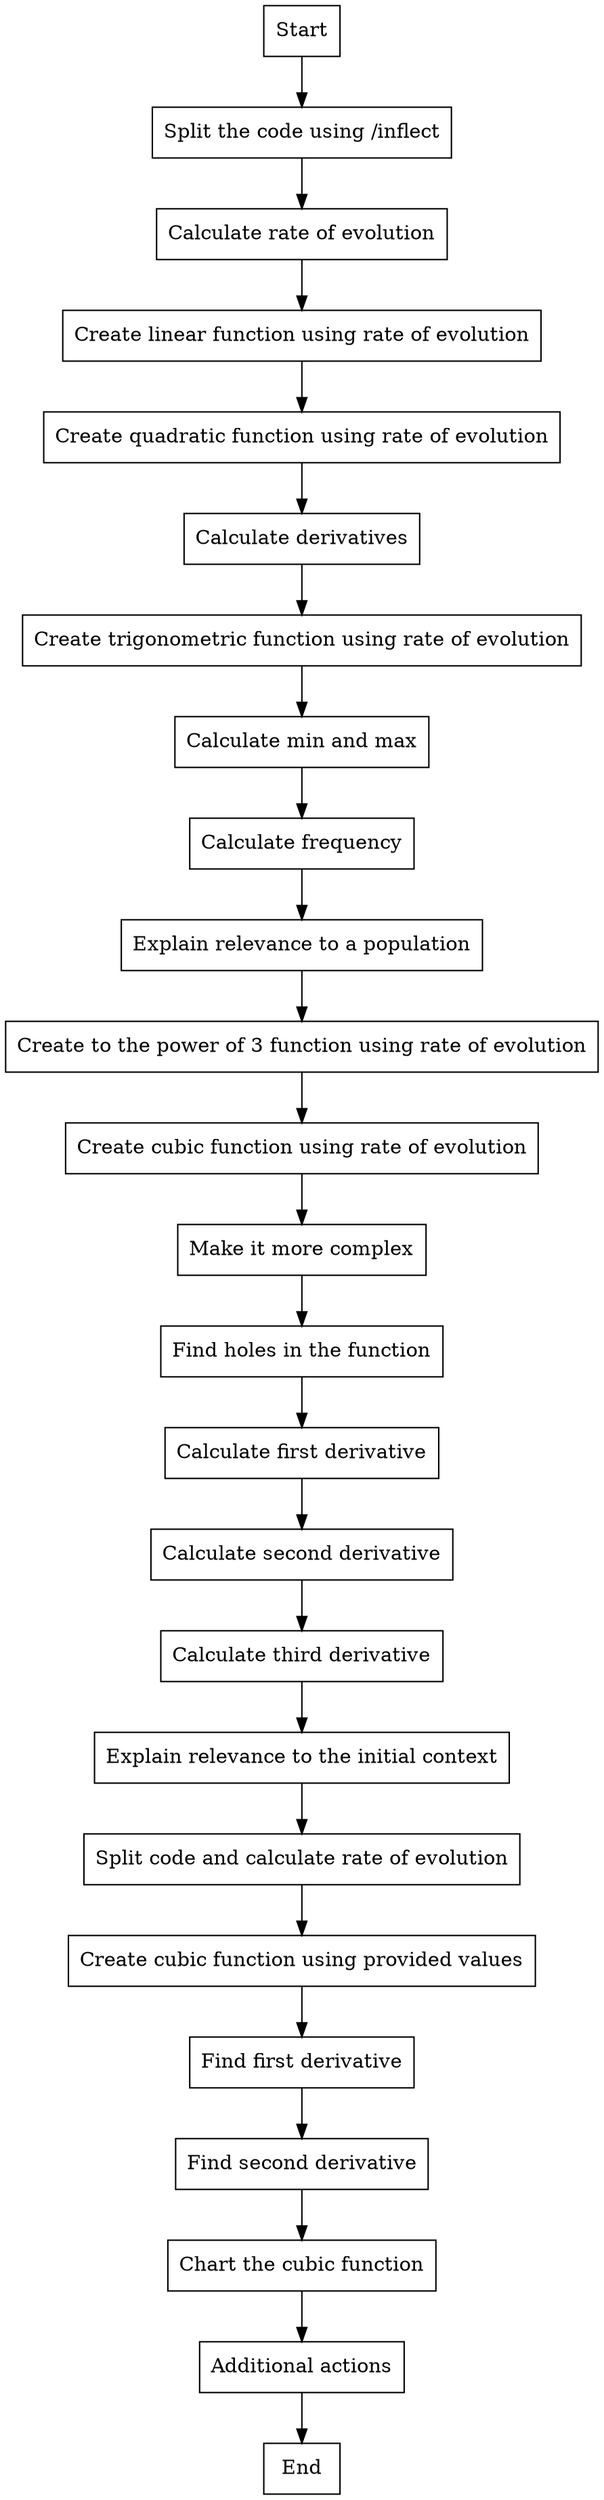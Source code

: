 digraph G {
    node [shape=box];

    Start [label="Start"];
    Section1 [label="Split the code using /inflect"];
    RateOfEvolution1 [label="Calculate rate of evolution"];
    Section2 [label="Create linear function using rate of evolution"];
    Section3 [label="Create quadratic function using rate of evolution"];
    Section4 [label="Calculate derivatives"];
    Section5 [label="Create trigonometric function using rate of evolution"];
    MinMax [label="Calculate min and max"];
    Frequency [label="Calculate frequency"];
    RelevanceToPopulation [label="Explain relevance to a population"];
    ToThePowerOf3 [label="Create to the power of 3 function using rate of evolution"];
    CubicFunction [label="Create cubic function using rate of evolution"];
    ComplexFunction [label="Make it more complex"];
    Holes [label="Find holes in the function"];
    FirstDerivative [label="Calculate first derivative"];
    SecondDerivative [label="Calculate second derivative"];
    ThirdDerivative [label="Calculate third derivative"];
    RelevanceToContext [label="Explain relevance to the initial context"];
    Section6 [label="Split code and calculate rate of evolution"];
    CreateCubicFunction [label="Create cubic function using provided values"];
    FirstDerivativeCubic [label="Find first derivative"];
    SecondDerivativeCubic [label="Find second derivative"];
    ChartCubic [label="Chart the cubic function"];
    AdditionalActions [label="Additional actions"];
    End [label="End"];

    Start -> Section1;
    Section1 -> RateOfEvolution1;
    RateOfEvolution1 -> Section2;
    Section2 -> Section3;
    Section3 -> Section4;
    Section4 -> Section5;
    Section5 -> MinMax;
    MinMax -> Frequency;
    Frequency -> RelevanceToPopulation;
    RelevanceToPopulation -> ToThePowerOf3;
    ToThePowerOf3 -> CubicFunction;
    CubicFunction -> ComplexFunction;
    ComplexFunction -> Holes;
    Holes -> FirstDerivative;
    FirstDerivative -> SecondDerivative;
    SecondDerivative -> ThirdDerivative;
    ThirdDerivative -> RelevanceToContext;
    RelevanceToContext -> Section6;
    Section6 -> CreateCubicFunction;
    CreateCubicFunction -> FirstDerivativeCubic;
    FirstDerivativeCubic -> SecondDerivativeCubic;
    SecondDerivativeCubic -> ChartCubic;
    ChartCubic -> AdditionalActions;
    AdditionalActions -> End;
}
